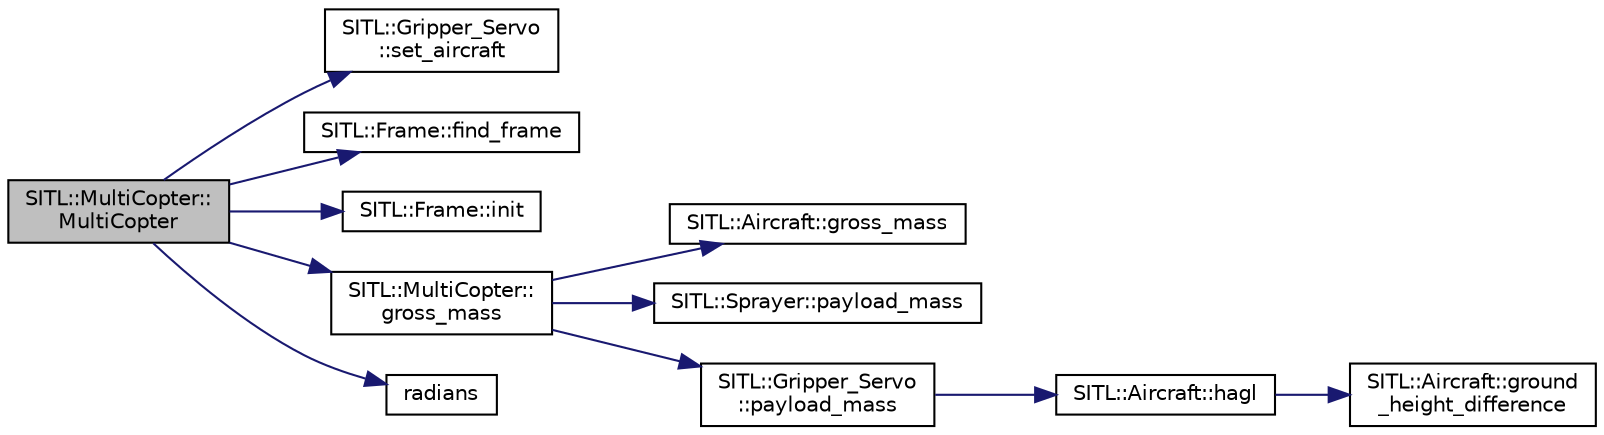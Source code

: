 digraph "SITL::MultiCopter::MultiCopter"
{
 // INTERACTIVE_SVG=YES
  edge [fontname="Helvetica",fontsize="10",labelfontname="Helvetica",labelfontsize="10"];
  node [fontname="Helvetica",fontsize="10",shape=record];
  rankdir="LR";
  Node1 [label="SITL::MultiCopter::\lMultiCopter",height=0.2,width=0.4,color="black", fillcolor="grey75", style="filled", fontcolor="black"];
  Node1 -> Node2 [color="midnightblue",fontsize="10",style="solid",fontname="Helvetica"];
  Node2 [label="SITL::Gripper_Servo\l::set_aircraft",height=0.2,width=0.4,color="black", fillcolor="white", style="filled",URL="$classSITL_1_1Gripper__Servo.html#a9b7b04b6b8609868f7b5d828ccfc6a30"];
  Node1 -> Node3 [color="midnightblue",fontsize="10",style="solid",fontname="Helvetica"];
  Node3 [label="SITL::Frame::find_frame",height=0.2,width=0.4,color="black", fillcolor="white", style="filled",URL="$classSITL_1_1Frame.html#ad45481981db45618022bffc4817d09eb"];
  Node1 -> Node4 [color="midnightblue",fontsize="10",style="solid",fontname="Helvetica"];
  Node4 [label="SITL::Frame::init",height=0.2,width=0.4,color="black", fillcolor="white", style="filled",URL="$classSITL_1_1Frame.html#ae4f2670ddee41221a8c3819e2c459e79"];
  Node1 -> Node5 [color="midnightblue",fontsize="10",style="solid",fontname="Helvetica"];
  Node5 [label="SITL::MultiCopter::\lgross_mass",height=0.2,width=0.4,color="black", fillcolor="white", style="filled",URL="$classSITL_1_1MultiCopter.html#a82e4000a96f333cfca0a3e1adc24b0cc"];
  Node5 -> Node6 [color="midnightblue",fontsize="10",style="solid",fontname="Helvetica"];
  Node6 [label="SITL::Aircraft::gross_mass",height=0.2,width=0.4,color="black", fillcolor="white", style="filled",URL="$classSITL_1_1Aircraft.html#a6e9a5d23ddac4e511485a1b758df07e9"];
  Node5 -> Node7 [color="midnightblue",fontsize="10",style="solid",fontname="Helvetica"];
  Node7 [label="SITL::Sprayer::payload_mass",height=0.2,width=0.4,color="black", fillcolor="white", style="filled",URL="$classSITL_1_1Sprayer.html#a7e4500b63492da681ba9479fd412759f"];
  Node5 -> Node8 [color="midnightblue",fontsize="10",style="solid",fontname="Helvetica"];
  Node8 [label="SITL::Gripper_Servo\l::payload_mass",height=0.2,width=0.4,color="black", fillcolor="white", style="filled",URL="$classSITL_1_1Gripper__Servo.html#a8c0091b642a087dc6e19e8f2f181c69c"];
  Node8 -> Node9 [color="midnightblue",fontsize="10",style="solid",fontname="Helvetica"];
  Node9 [label="SITL::Aircraft::hagl",height=0.2,width=0.4,color="black", fillcolor="white", style="filled",URL="$classSITL_1_1Aircraft.html#a322e59b26d9c60eae77ef26f7330e6c0"];
  Node9 -> Node10 [color="midnightblue",fontsize="10",style="solid",fontname="Helvetica"];
  Node10 [label="SITL::Aircraft::ground\l_height_difference",height=0.2,width=0.4,color="black", fillcolor="white", style="filled",URL="$classSITL_1_1Aircraft.html#af6f88751ed3bfc60f1021f1206a01137"];
  Node1 -> Node11 [color="midnightblue",fontsize="10",style="solid",fontname="Helvetica"];
  Node11 [label="radians",height=0.2,width=0.4,color="black", fillcolor="white", style="filled",URL="$AP__Math_8h.html#a75b14352ec1c95a8276af9a0813cfdc3"];
}
